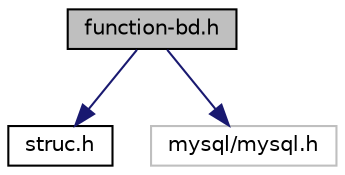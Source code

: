 digraph "function-bd.h"
{
 // LATEX_PDF_SIZE
  edge [fontname="Helvetica",fontsize="10",labelfontname="Helvetica",labelfontsize="10"];
  node [fontname="Helvetica",fontsize="10",shape=record];
  Node1 [label="function-bd.h",height=0.2,width=0.4,color="black", fillcolor="grey75", style="filled", fontcolor="black",tooltip=" "];
  Node1 -> Node2 [color="midnightblue",fontsize="10",style="solid"];
  Node2 [label="struc.h",height=0.2,width=0.4,color="black", fillcolor="white", style="filled",URL="$struc_8h.html",tooltip=" "];
  Node1 -> Node3 [color="midnightblue",fontsize="10",style="solid"];
  Node3 [label="mysql/mysql.h",height=0.2,width=0.4,color="grey75", fillcolor="white", style="filled",tooltip=" "];
}
